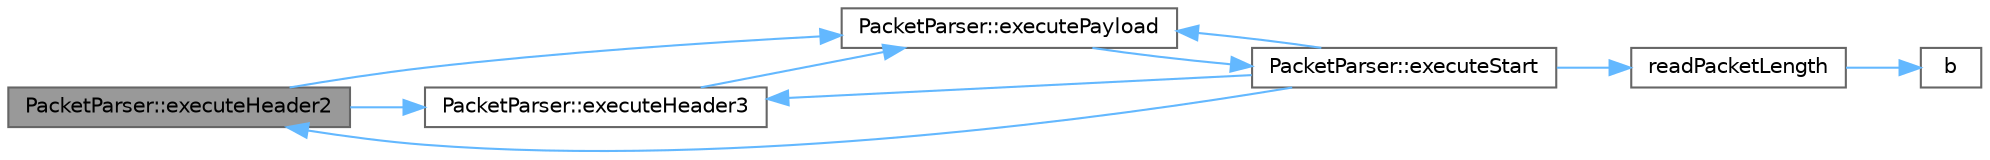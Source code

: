 digraph "PacketParser::executeHeader2"
{
 // INTERACTIVE_SVG=YES
 // LATEX_PDF_SIZE
  bgcolor="transparent";
  edge [fontname=Helvetica,fontsize=10,labelfontname=Helvetica,labelfontsize=10];
  node [fontname=Helvetica,fontsize=10,shape=box,height=0.2,width=0.4];
  rankdir="LR";
  Node1 [id="Node000001",label="PacketParser::executeHeader2",height=0.2,width=0.4,color="gray40", fillcolor="grey60", style="filled", fontcolor="black",tooltip=" "];
  Node1 -> Node2 [id="edge1_Node000001_Node000002",color="steelblue1",style="solid",tooltip=" "];
  Node2 [id="Node000002",label="PacketParser::executeHeader3",height=0.2,width=0.4,color="grey40", fillcolor="white", style="filled",URL="$df/d3b/a00728_a99a897b745fadf9ebda256c63f8e3eaa.html#a99a897b745fadf9ebda256c63f8e3eaa",tooltip=" "];
  Node2 -> Node3 [id="edge2_Node000002_Node000003",color="steelblue1",style="solid",tooltip=" "];
  Node3 [id="Node000003",label="PacketParser::executePayload",height=0.2,width=0.4,color="grey40", fillcolor="white", style="filled",URL="$df/d3b/a00728_ad11a3bda04c4037fdffd177901cbde0d.html#ad11a3bda04c4037fdffd177901cbde0d",tooltip=" "];
  Node3 -> Node4 [id="edge3_Node000003_Node000004",color="steelblue1",style="solid",tooltip=" "];
  Node4 [id="Node000004",label="PacketParser::executeStart",height=0.2,width=0.4,color="grey40", fillcolor="white", style="filled",URL="$df/d3b/a00728_a935591f498caac31b5dc300a38ce4cb4.html#a935591f498caac31b5dc300a38ce4cb4",tooltip=" "];
  Node4 -> Node1 [id="edge4_Node000004_Node000001",color="steelblue1",style="solid",tooltip=" "];
  Node4 -> Node2 [id="edge5_Node000004_Node000002",color="steelblue1",style="solid",tooltip=" "];
  Node4 -> Node3 [id="edge6_Node000004_Node000003",color="steelblue1",style="solid",tooltip=" "];
  Node4 -> Node5 [id="edge7_Node000004_Node000005",color="steelblue1",style="solid",tooltip=" "];
  Node5 [id="Node000005",label="readPacketLength",height=0.2,width=0.4,color="grey40", fillcolor="white", style="filled",URL="$d6/d80/a00371_a70cce0e5a88f8e1bd1a9365c19569ae8.html#a70cce0e5a88f8e1bd1a9365c19569ae8",tooltip=" "];
  Node5 -> Node6 [id="edge8_Node000005_Node000006",color="steelblue1",style="solid",tooltip=" "];
  Node6 [id="Node000006",label="b",height=0.2,width=0.4,color="grey40", fillcolor="white", style="filled",URL="$d6/d06/a00572_af36af181c026f5a7ad0911bf2f9a9bda.html#af36af181c026f5a7ad0911bf2f9a9bda",tooltip=" "];
  Node1 -> Node3 [id="edge9_Node000001_Node000003",color="steelblue1",style="solid",tooltip=" "];
}
